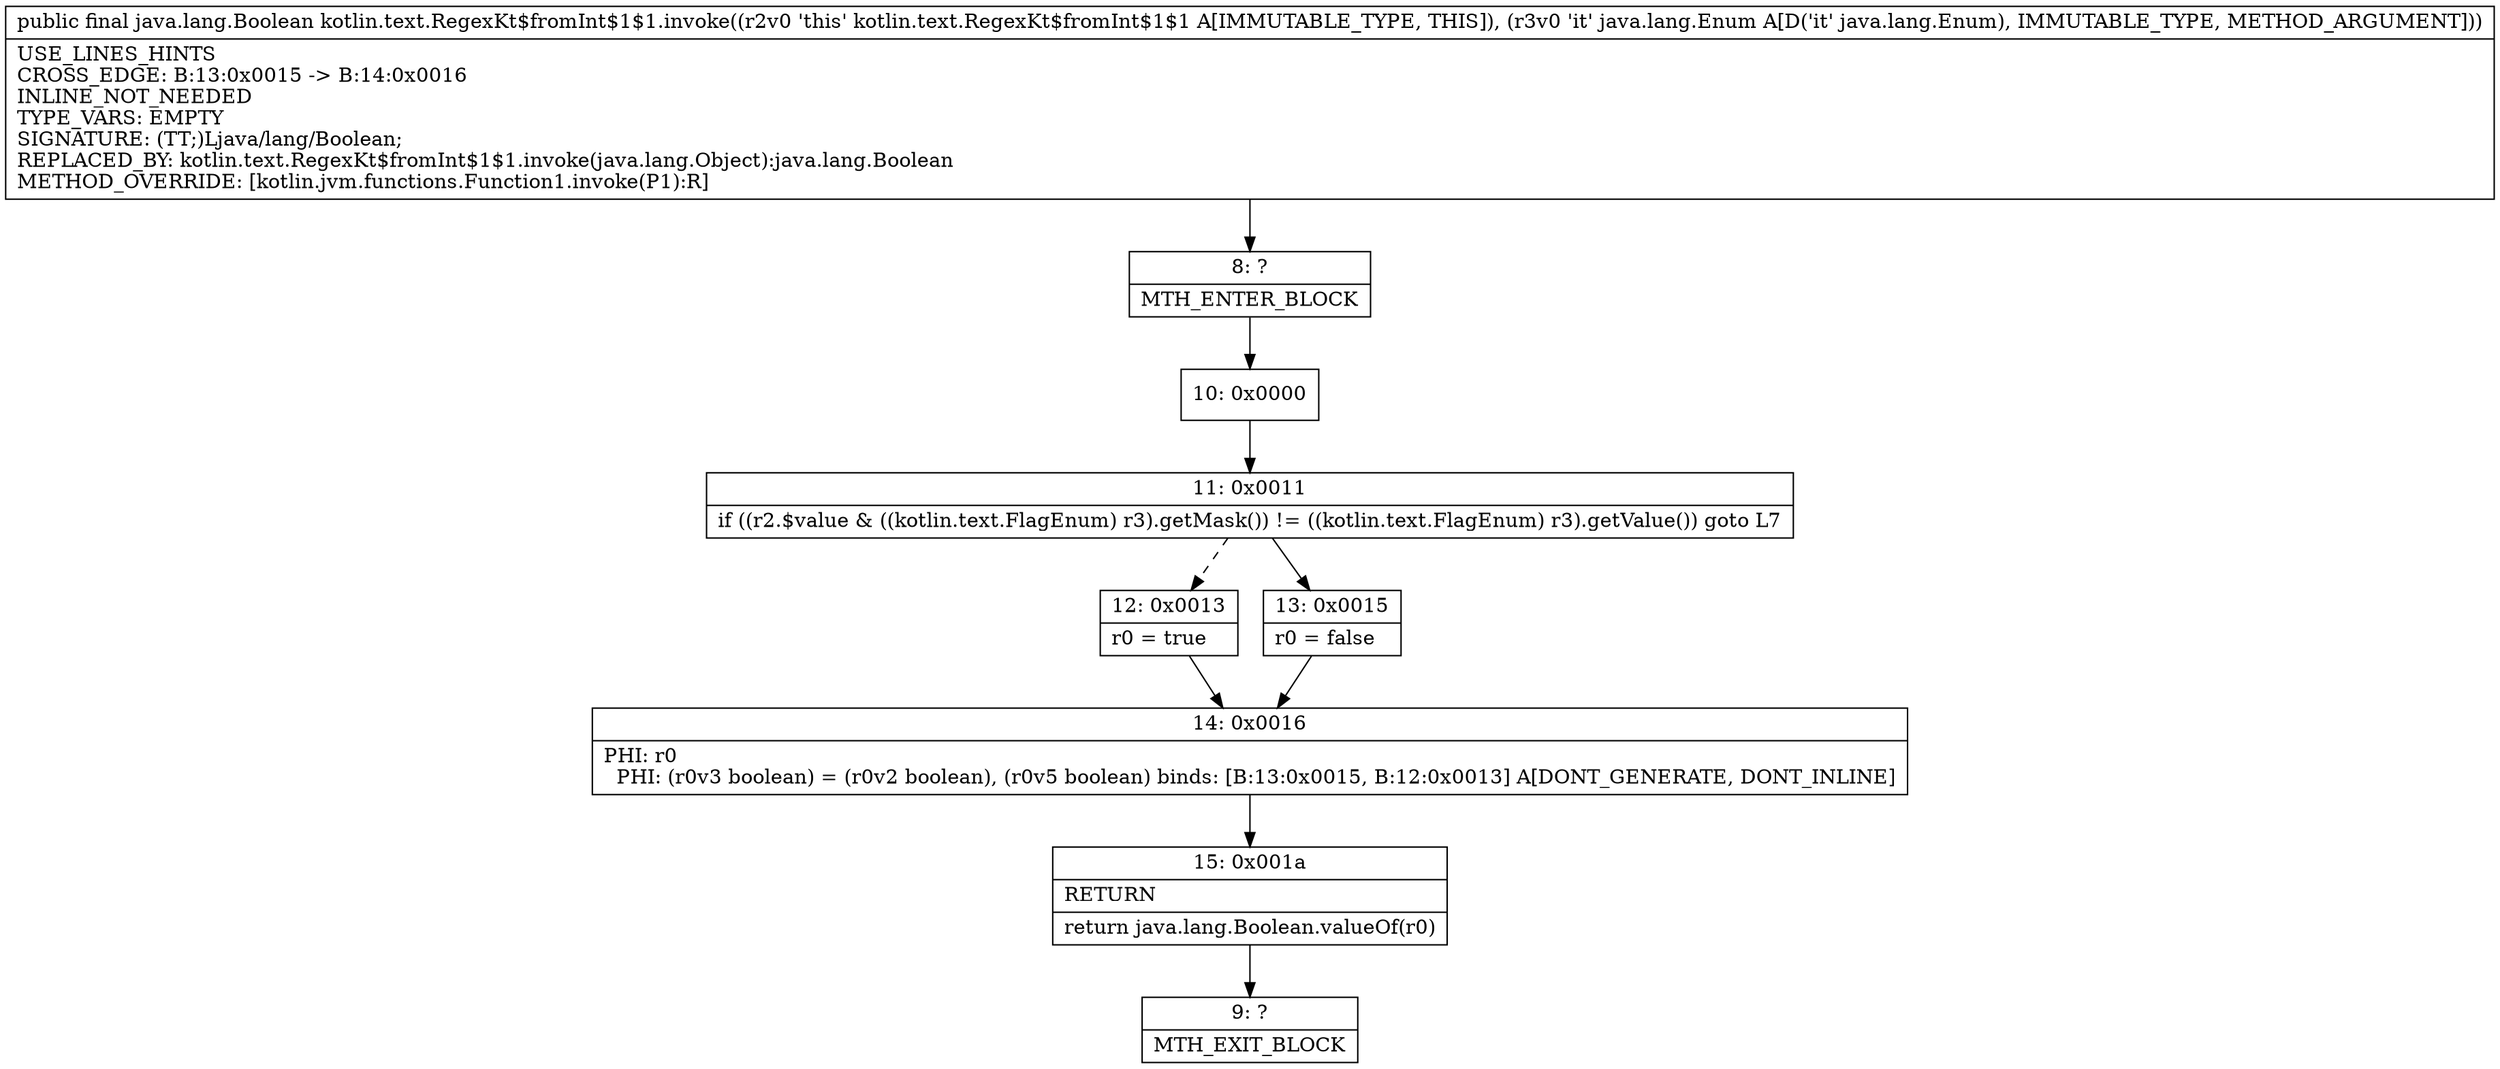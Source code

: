 digraph "CFG forkotlin.text.RegexKt$fromInt$1$1.invoke(Ljava\/lang\/Enum;)Ljava\/lang\/Boolean;" {
Node_8 [shape=record,label="{8\:\ ?|MTH_ENTER_BLOCK\l}"];
Node_10 [shape=record,label="{10\:\ 0x0000}"];
Node_11 [shape=record,label="{11\:\ 0x0011|if ((r2.$value & ((kotlin.text.FlagEnum) r3).getMask()) != ((kotlin.text.FlagEnum) r3).getValue()) goto L7\l}"];
Node_12 [shape=record,label="{12\:\ 0x0013|r0 = true\l}"];
Node_14 [shape=record,label="{14\:\ 0x0016|PHI: r0 \l  PHI: (r0v3 boolean) = (r0v2 boolean), (r0v5 boolean) binds: [B:13:0x0015, B:12:0x0013] A[DONT_GENERATE, DONT_INLINE]\l}"];
Node_15 [shape=record,label="{15\:\ 0x001a|RETURN\l|return java.lang.Boolean.valueOf(r0)\l}"];
Node_9 [shape=record,label="{9\:\ ?|MTH_EXIT_BLOCK\l}"];
Node_13 [shape=record,label="{13\:\ 0x0015|r0 = false\l}"];
MethodNode[shape=record,label="{public final java.lang.Boolean kotlin.text.RegexKt$fromInt$1$1.invoke((r2v0 'this' kotlin.text.RegexKt$fromInt$1$1 A[IMMUTABLE_TYPE, THIS]), (r3v0 'it' java.lang.Enum A[D('it' java.lang.Enum), IMMUTABLE_TYPE, METHOD_ARGUMENT]))  | USE_LINES_HINTS\lCROSS_EDGE: B:13:0x0015 \-\> B:14:0x0016\lINLINE_NOT_NEEDED\lTYPE_VARS: EMPTY\lSIGNATURE: (TT;)Ljava\/lang\/Boolean;\lREPLACED_BY: kotlin.text.RegexKt$fromInt$1$1.invoke(java.lang.Object):java.lang.Boolean\lMETHOD_OVERRIDE: [kotlin.jvm.functions.Function1.invoke(P1):R]\l}"];
MethodNode -> Node_8;Node_8 -> Node_10;
Node_10 -> Node_11;
Node_11 -> Node_12[style=dashed];
Node_11 -> Node_13;
Node_12 -> Node_14;
Node_14 -> Node_15;
Node_15 -> Node_9;
Node_13 -> Node_14;
}

